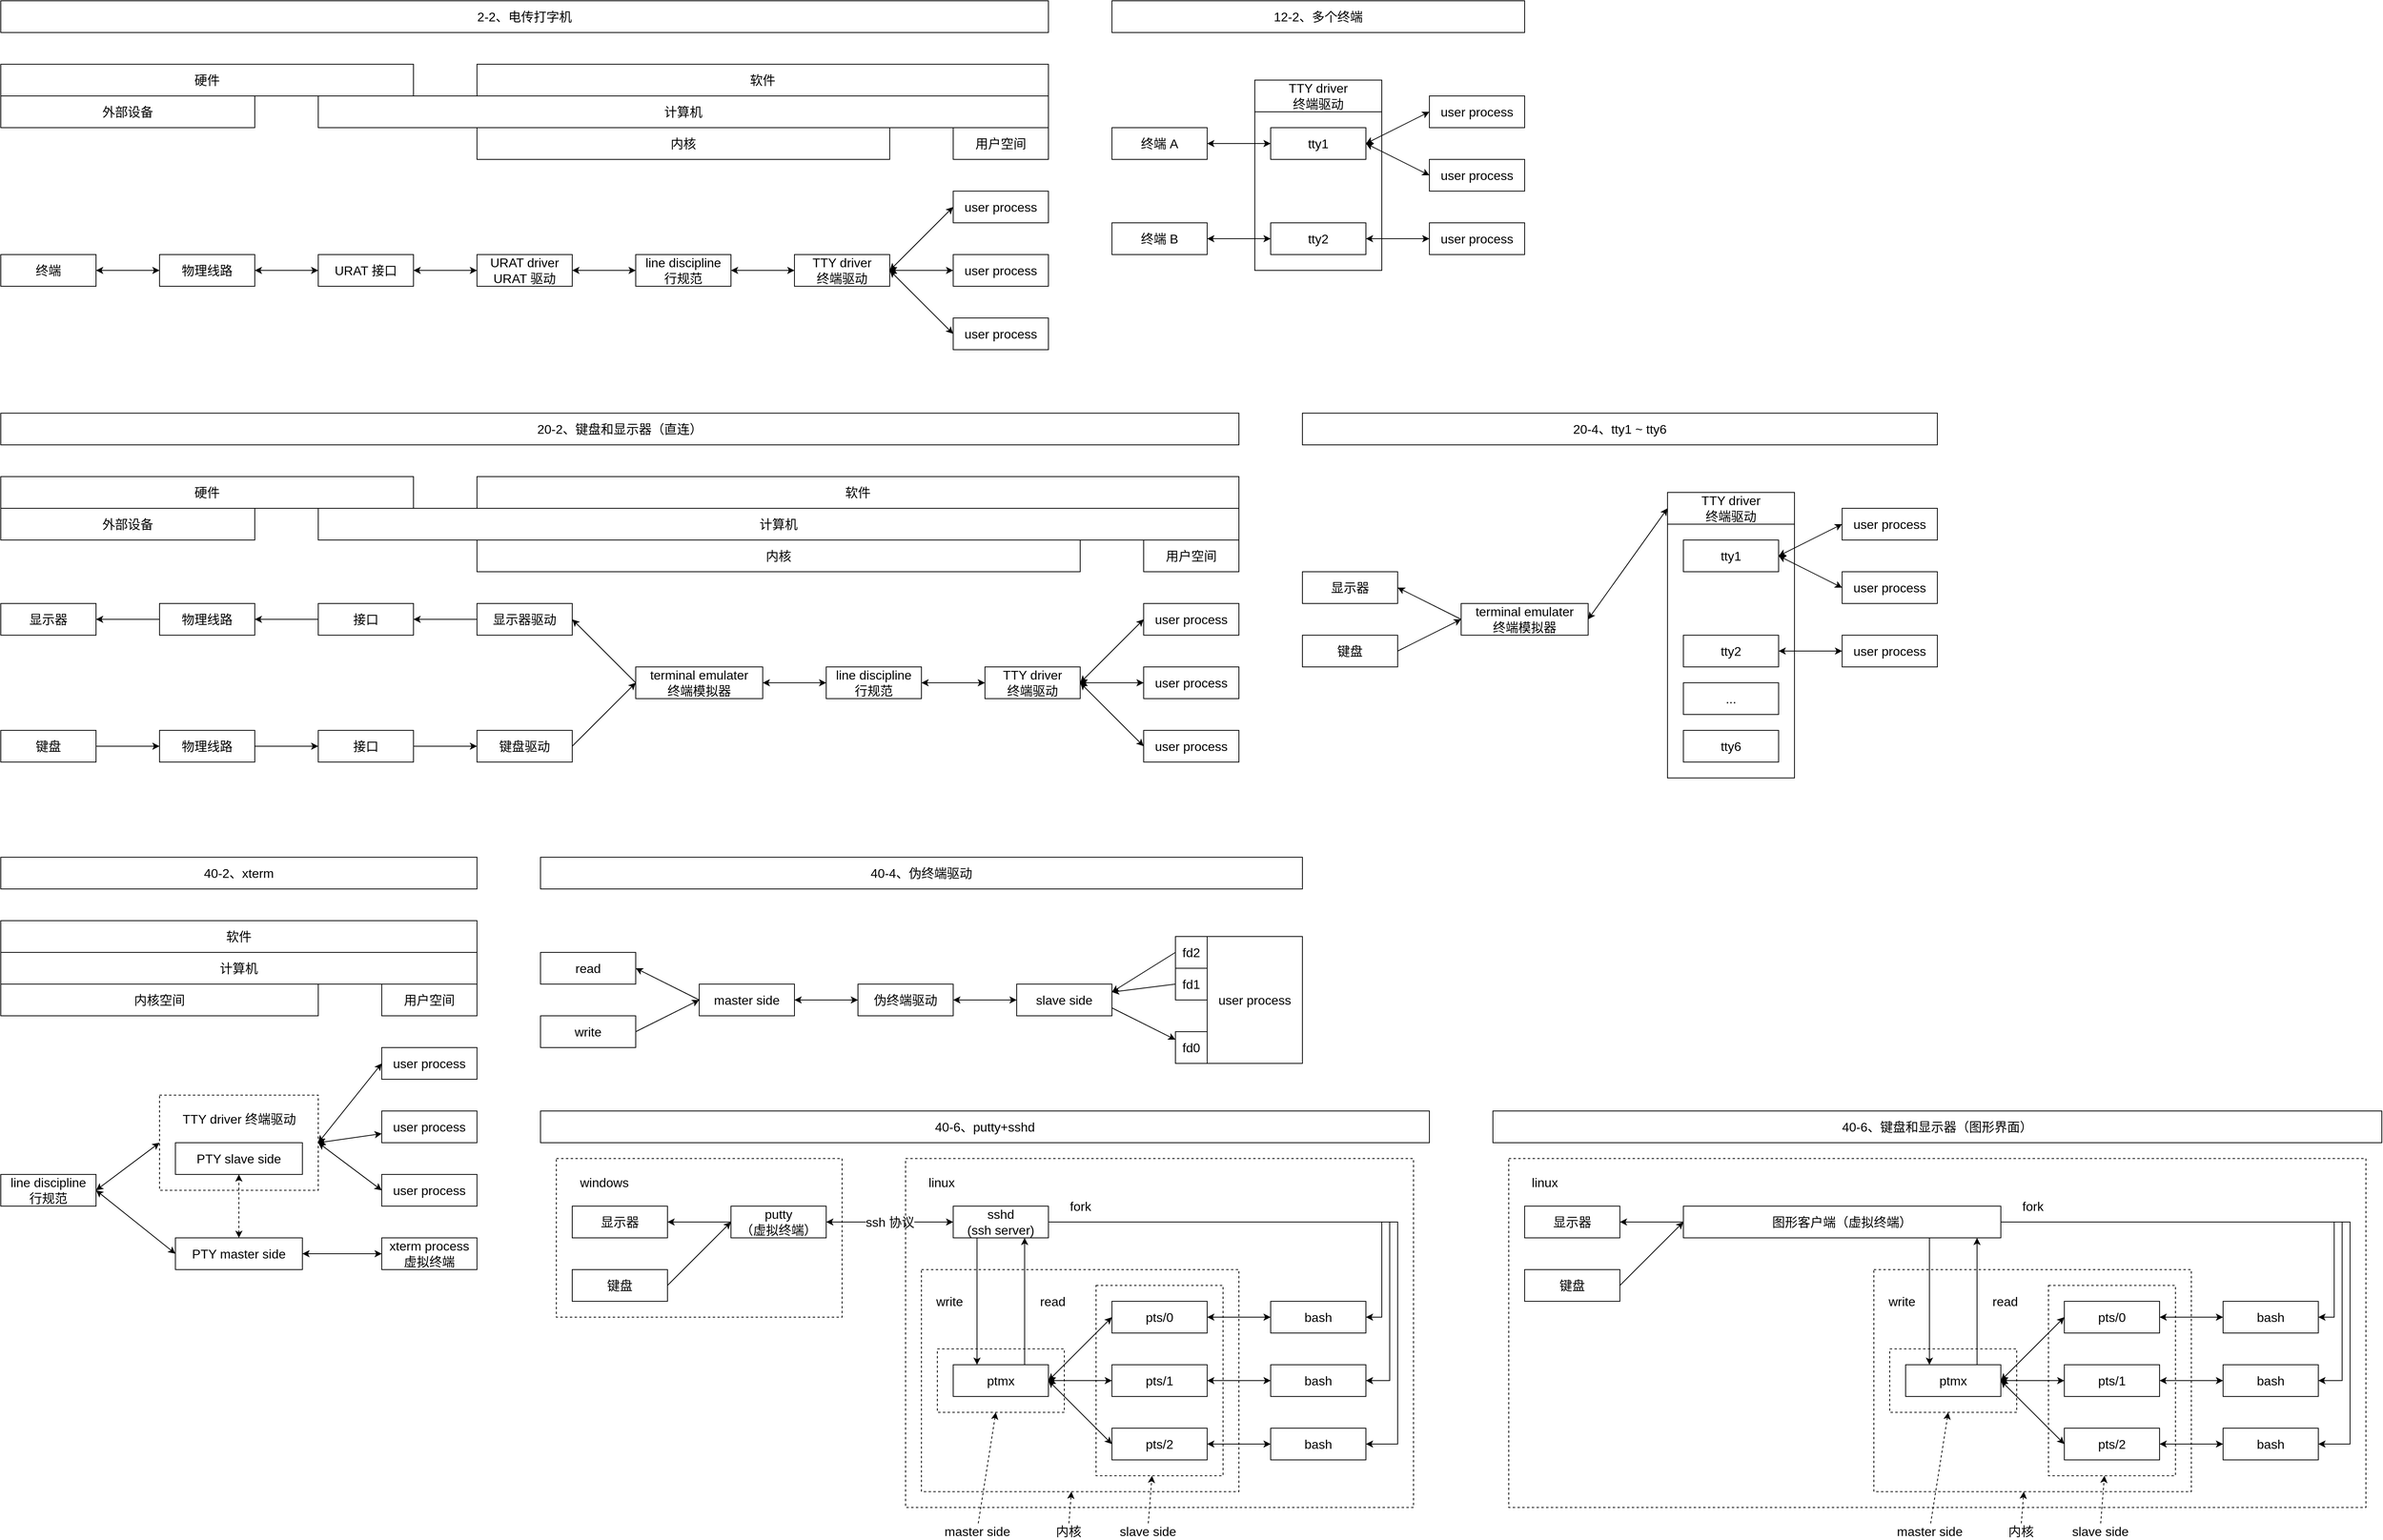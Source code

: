 <mxfile version="17.4.2" type="device"><diagram id="-f7uJj_Gc_rz7DDL_IMw" name="第 1 页"><mxGraphModel dx="1554" dy="1204" grid="1" gridSize="10" guides="0" tooltips="1" connect="1" arrows="0" fold="1" page="1" pageScale="1" pageWidth="827" pageHeight="1169" math="0" shadow="0"><root><mxCell id="0"/><mxCell id="1" parent="0"/><mxCell id="F6P1f_SXIutEqsyY3EEc-35" value="" style="rounded=0;whiteSpace=wrap;html=1;fillColor=none;fontSize=16;dashed=1;" vertex="1" parent="1"><mxGeometry x="1980" y="1540" width="1080" height="440" as="geometry"/></mxCell><mxCell id="TJZXM9i8M5Iy6v_wXpPy-196" value="" style="rounded=0;whiteSpace=wrap;html=1;fontSize=16;fillColor=none;dashed=1;" parent="1" vertex="1"><mxGeometry x="1240" y="1680" width="400" height="280" as="geometry"/></mxCell><mxCell id="TJZXM9i8M5Iy6v_wXpPy-88" value="" style="rounded=0;whiteSpace=wrap;html=1;fontSize=16;fillColor=none;" parent="1" vertex="1"><mxGeometry x="1660" y="220" width="160" height="200" as="geometry"/></mxCell><mxCell id="3NdVEqEZYAmZurSsbA2u-4" value="物理线路" style="rounded=0;whiteSpace=wrap;html=1;fillColor=none;fontSize=16;" parent="1" vertex="1"><mxGeometry x="280" y="400" width="120" height="40" as="geometry"/></mxCell><mxCell id="3NdVEqEZYAmZurSsbA2u-5" value="内核" style="rounded=0;whiteSpace=wrap;html=1;fillColor=none;fontSize=16;" parent="1" vertex="1"><mxGeometry x="680" y="240" width="520" height="40" as="geometry"/></mxCell><mxCell id="3NdVEqEZYAmZurSsbA2u-6" value="URAT driver&lt;br style=&quot;font-size: 16px&quot;&gt;URAT 驱动" style="rounded=0;whiteSpace=wrap;html=1;fillColor=none;fontSize=16;" parent="1" vertex="1"><mxGeometry x="680" y="400" width="120" height="40" as="geometry"/></mxCell><mxCell id="3NdVEqEZYAmZurSsbA2u-7" value="line discipline&lt;br style=&quot;font-size: 16px;&quot;&gt;行规范" style="rounded=0;whiteSpace=wrap;html=1;fillColor=none;fontSize=16;" parent="1" vertex="1"><mxGeometry x="880" y="400" width="120" height="40" as="geometry"/></mxCell><mxCell id="3NdVEqEZYAmZurSsbA2u-8" value="TTY driver&lt;br style=&quot;font-size: 16px;&quot;&gt;终端驱动" style="rounded=0;whiteSpace=wrap;html=1;fillColor=none;fontSize=16;" parent="1" vertex="1"><mxGeometry x="1080" y="400" width="120" height="40" as="geometry"/></mxCell><mxCell id="3NdVEqEZYAmZurSsbA2u-9" value="user process" style="rounded=0;whiteSpace=wrap;html=1;fillColor=none;fontSize=16;" parent="1" vertex="1"><mxGeometry x="1280" y="320" width="120" height="40" as="geometry"/></mxCell><mxCell id="3NdVEqEZYAmZurSsbA2u-10" value="user process" style="rounded=0;whiteSpace=wrap;html=1;fillColor=none;fontSize=16;" parent="1" vertex="1"><mxGeometry x="1280" y="400" width="120" height="40" as="geometry"/></mxCell><mxCell id="3NdVEqEZYAmZurSsbA2u-11" value="user process" style="rounded=0;whiteSpace=wrap;html=1;fillColor=none;fontSize=16;" parent="1" vertex="1"><mxGeometry x="1280" y="480" width="120" height="40" as="geometry"/></mxCell><mxCell id="3NdVEqEZYAmZurSsbA2u-12" value="URAT 接口" style="rounded=0;whiteSpace=wrap;html=1;fillColor=none;fontSize=16;" parent="1" vertex="1"><mxGeometry x="480" y="400" width="120" height="40" as="geometry"/></mxCell><mxCell id="3NdVEqEZYAmZurSsbA2u-14" value="硬件" style="rounded=0;whiteSpace=wrap;html=1;fillColor=none;fontSize=16;" parent="1" vertex="1"><mxGeometry x="80" y="160" width="520" height="40" as="geometry"/></mxCell><mxCell id="3NdVEqEZYAmZurSsbA2u-15" value="软件" style="rounded=0;whiteSpace=wrap;html=1;fillColor=none;fontSize=16;" parent="1" vertex="1"><mxGeometry x="680" y="160" width="720" height="40" as="geometry"/></mxCell><mxCell id="3NdVEqEZYAmZurSsbA2u-17" value="终端" style="rounded=0;whiteSpace=wrap;html=1;fillColor=none;fontSize=16;" parent="1" vertex="1"><mxGeometry x="80" y="400" width="120" height="40" as="geometry"/></mxCell><mxCell id="3NdVEqEZYAmZurSsbA2u-19" value="" style="endArrow=classic;startArrow=classic;html=1;rounded=0;fontSize=16;" parent="1" source="3NdVEqEZYAmZurSsbA2u-17" target="3NdVEqEZYAmZurSsbA2u-4" edge="1"><mxGeometry width="50" height="50" relative="1" as="geometry"><mxPoint x="520" y="440" as="sourcePoint"/><mxPoint x="570" y="390" as="targetPoint"/></mxGeometry></mxCell><mxCell id="3NdVEqEZYAmZurSsbA2u-20" value="" style="endArrow=classic;startArrow=classic;html=1;rounded=0;fontSize=16;" parent="1" source="3NdVEqEZYAmZurSsbA2u-4" target="3NdVEqEZYAmZurSsbA2u-12" edge="1"><mxGeometry width="50" height="50" relative="1" as="geometry"><mxPoint x="210" y="430" as="sourcePoint"/><mxPoint x="290" y="430" as="targetPoint"/></mxGeometry></mxCell><mxCell id="3NdVEqEZYAmZurSsbA2u-21" value="" style="endArrow=classic;startArrow=classic;html=1;rounded=0;fontSize=16;" parent="1" source="3NdVEqEZYAmZurSsbA2u-12" target="3NdVEqEZYAmZurSsbA2u-6" edge="1"><mxGeometry width="50" height="50" relative="1" as="geometry"><mxPoint x="410" y="430" as="sourcePoint"/><mxPoint x="490" y="430" as="targetPoint"/></mxGeometry></mxCell><mxCell id="3NdVEqEZYAmZurSsbA2u-22" value="" style="endArrow=classic;startArrow=classic;html=1;rounded=0;fontSize=16;" parent="1" source="3NdVEqEZYAmZurSsbA2u-6" target="3NdVEqEZYAmZurSsbA2u-7" edge="1"><mxGeometry width="50" height="50" relative="1" as="geometry"><mxPoint x="610" y="430" as="sourcePoint"/><mxPoint x="690" y="430" as="targetPoint"/></mxGeometry></mxCell><mxCell id="3NdVEqEZYAmZurSsbA2u-24" value="" style="endArrow=classic;startArrow=classic;html=1;rounded=0;fontSize=16;" parent="1" source="3NdVEqEZYAmZurSsbA2u-7" target="3NdVEqEZYAmZurSsbA2u-8" edge="1"><mxGeometry width="50" height="50" relative="1" as="geometry"><mxPoint x="850" y="430" as="sourcePoint"/><mxPoint x="890" y="430" as="targetPoint"/></mxGeometry></mxCell><mxCell id="3NdVEqEZYAmZurSsbA2u-25" value="" style="endArrow=classic;startArrow=classic;html=1;rounded=0;fontSize=16;exitX=1;exitY=0.5;exitDx=0;exitDy=0;entryX=0;entryY=0.5;entryDx=0;entryDy=0;" parent="1" source="3NdVEqEZYAmZurSsbA2u-8" target="3NdVEqEZYAmZurSsbA2u-9" edge="1"><mxGeometry width="50" height="50" relative="1" as="geometry"><mxPoint x="1010" y="350" as="sourcePoint"/><mxPoint x="1090" y="350" as="targetPoint"/></mxGeometry></mxCell><mxCell id="3NdVEqEZYAmZurSsbA2u-26" value="" style="endArrow=classic;startArrow=classic;html=1;rounded=0;fontSize=16;" parent="1" source="3NdVEqEZYAmZurSsbA2u-8" target="3NdVEqEZYAmZurSsbA2u-10" edge="1"><mxGeometry width="50" height="50" relative="1" as="geometry"><mxPoint x="1200" y="330" as="sourcePoint"/><mxPoint x="1300" y="290" as="targetPoint"/></mxGeometry></mxCell><mxCell id="3NdVEqEZYAmZurSsbA2u-27" value="" style="endArrow=classic;startArrow=classic;html=1;rounded=0;fontSize=16;exitX=1;exitY=0.5;exitDx=0;exitDy=0;entryX=0;entryY=0.5;entryDx=0;entryDy=0;" parent="1" source="3NdVEqEZYAmZurSsbA2u-8" target="3NdVEqEZYAmZurSsbA2u-11" edge="1"><mxGeometry width="50" height="50" relative="1" as="geometry"><mxPoint x="1210" y="350" as="sourcePoint"/><mxPoint x="1290" y="350" as="targetPoint"/></mxGeometry></mxCell><mxCell id="3NdVEqEZYAmZurSsbA2u-30" value="用户空间" style="rounded=0;whiteSpace=wrap;html=1;fillColor=none;fontSize=16;" parent="1" vertex="1"><mxGeometry x="1280" y="240" width="120" height="40" as="geometry"/></mxCell><mxCell id="3NdVEqEZYAmZurSsbA2u-31" value="2-2、电传打字机" style="rounded=0;whiteSpace=wrap;html=1;fillColor=none;fontSize=16;" parent="1" vertex="1"><mxGeometry x="80" y="80" width="1320" height="40" as="geometry"/></mxCell><mxCell id="TJZXM9i8M5Iy6v_wXpPy-1" value="计算机" style="rounded=0;whiteSpace=wrap;html=1;fillColor=none;fontSize=16;" parent="1" vertex="1"><mxGeometry x="480" y="200" width="920" height="40" as="geometry"/></mxCell><mxCell id="TJZXM9i8M5Iy6v_wXpPy-2" value="外部设备" style="rounded=0;whiteSpace=wrap;html=1;fillColor=none;fontSize=16;" parent="1" vertex="1"><mxGeometry x="80" y="200" width="320" height="40" as="geometry"/></mxCell><mxCell id="TJZXM9i8M5Iy6v_wXpPy-3" value="20-2、键盘和显示器（直连）" style="rounded=0;whiteSpace=wrap;html=1;fillColor=none;fontSize=16;" parent="1" vertex="1"><mxGeometry x="80" y="600" width="1560" height="40" as="geometry"/></mxCell><mxCell id="TJZXM9i8M5Iy6v_wXpPy-5" value="内核" style="rounded=0;whiteSpace=wrap;html=1;fillColor=none;fontSize=16;" parent="1" vertex="1"><mxGeometry x="680" y="760" width="760" height="40" as="geometry"/></mxCell><mxCell id="TJZXM9i8M5Iy6v_wXpPy-6" value="键盘驱动" style="rounded=0;whiteSpace=wrap;html=1;fillColor=none;fontSize=16;" parent="1" vertex="1"><mxGeometry x="680" y="1000" width="120" height="40" as="geometry"/></mxCell><mxCell id="TJZXM9i8M5Iy6v_wXpPy-7" value="line discipline&lt;br style=&quot;font-size: 16px;&quot;&gt;行规范" style="rounded=0;whiteSpace=wrap;html=1;fillColor=none;fontSize=16;" parent="1" vertex="1"><mxGeometry x="1120" y="920" width="120" height="40" as="geometry"/></mxCell><mxCell id="TJZXM9i8M5Iy6v_wXpPy-8" value="TTY driver&lt;br style=&quot;font-size: 16px;&quot;&gt;终端驱动" style="rounded=0;whiteSpace=wrap;html=1;fillColor=none;fontSize=16;" parent="1" vertex="1"><mxGeometry x="1320" y="920" width="120" height="40" as="geometry"/></mxCell><mxCell id="TJZXM9i8M5Iy6v_wXpPy-9" value="user process" style="rounded=0;whiteSpace=wrap;html=1;fillColor=none;fontSize=16;" parent="1" vertex="1"><mxGeometry x="1520" y="840" width="120" height="40" as="geometry"/></mxCell><mxCell id="TJZXM9i8M5Iy6v_wXpPy-10" value="user process" style="rounded=0;whiteSpace=wrap;html=1;fillColor=none;fontSize=16;" parent="1" vertex="1"><mxGeometry x="1520" y="920" width="120" height="40" as="geometry"/></mxCell><mxCell id="TJZXM9i8M5Iy6v_wXpPy-11" value="user process" style="rounded=0;whiteSpace=wrap;html=1;fillColor=none;fontSize=16;" parent="1" vertex="1"><mxGeometry x="1520" y="1000" width="120" height="40" as="geometry"/></mxCell><mxCell id="TJZXM9i8M5Iy6v_wXpPy-13" value="硬件" style="rounded=0;whiteSpace=wrap;html=1;fillColor=none;fontSize=16;" parent="1" vertex="1"><mxGeometry x="80" y="680" width="520" height="40" as="geometry"/></mxCell><mxCell id="TJZXM9i8M5Iy6v_wXpPy-14" value="软件" style="rounded=0;whiteSpace=wrap;html=1;fillColor=none;fontSize=16;" parent="1" vertex="1"><mxGeometry x="680" y="680" width="960" height="40" as="geometry"/></mxCell><mxCell id="TJZXM9i8M5Iy6v_wXpPy-15" value="键盘" style="rounded=0;whiteSpace=wrap;html=1;fillColor=none;fontSize=16;" parent="1" vertex="1"><mxGeometry x="80" y="1000" width="120" height="40" as="geometry"/></mxCell><mxCell id="TJZXM9i8M5Iy6v_wXpPy-19" value="" style="endArrow=classic;startArrow=classic;html=1;rounded=0;fontSize=16;" parent="1" source="TJZXM9i8M5Iy6v_wXpPy-31" target="TJZXM9i8M5Iy6v_wXpPy-7" edge="1"><mxGeometry width="50" height="50" relative="1" as="geometry"><mxPoint x="810" y="950" as="sourcePoint"/><mxPoint x="890" y="950" as="targetPoint"/></mxGeometry></mxCell><mxCell id="TJZXM9i8M5Iy6v_wXpPy-20" value="" style="endArrow=classic;startArrow=classic;html=1;rounded=0;fontSize=16;" parent="1" source="TJZXM9i8M5Iy6v_wXpPy-7" target="TJZXM9i8M5Iy6v_wXpPy-8" edge="1"><mxGeometry width="50" height="50" relative="1" as="geometry"><mxPoint x="1090" y="950" as="sourcePoint"/><mxPoint x="1130" y="950" as="targetPoint"/></mxGeometry></mxCell><mxCell id="TJZXM9i8M5Iy6v_wXpPy-21" value="" style="endArrow=classic;startArrow=classic;html=1;rounded=0;fontSize=16;entryX=0;entryY=0.5;entryDx=0;entryDy=0;exitX=1;exitY=0.5;exitDx=0;exitDy=0;" parent="1" source="TJZXM9i8M5Iy6v_wXpPy-8" target="TJZXM9i8M5Iy6v_wXpPy-9" edge="1"><mxGeometry width="50" height="50" relative="1" as="geometry"><mxPoint x="1250" y="870" as="sourcePoint"/><mxPoint x="1330" y="870" as="targetPoint"/></mxGeometry></mxCell><mxCell id="TJZXM9i8M5Iy6v_wXpPy-22" value="" style="endArrow=classic;startArrow=classic;html=1;rounded=0;fontSize=16;" parent="1" source="TJZXM9i8M5Iy6v_wXpPy-8" target="TJZXM9i8M5Iy6v_wXpPy-10" edge="1"><mxGeometry width="50" height="50" relative="1" as="geometry"><mxPoint x="1440" y="850" as="sourcePoint"/><mxPoint x="1540" y="810" as="targetPoint"/></mxGeometry></mxCell><mxCell id="TJZXM9i8M5Iy6v_wXpPy-23" value="" style="endArrow=classic;startArrow=classic;html=1;rounded=0;fontSize=16;exitX=1;exitY=0.5;exitDx=0;exitDy=0;entryX=0;entryY=0.5;entryDx=0;entryDy=0;" parent="1" source="TJZXM9i8M5Iy6v_wXpPy-8" target="TJZXM9i8M5Iy6v_wXpPy-11" edge="1"><mxGeometry width="50" height="50" relative="1" as="geometry"><mxPoint x="1450" y="870" as="sourcePoint"/><mxPoint x="1530" y="870" as="targetPoint"/></mxGeometry></mxCell><mxCell id="TJZXM9i8M5Iy6v_wXpPy-26" value="用户空间" style="rounded=0;whiteSpace=wrap;html=1;fillColor=none;fontSize=16;" parent="1" vertex="1"><mxGeometry x="1520" y="760" width="120" height="40" as="geometry"/></mxCell><mxCell id="TJZXM9i8M5Iy6v_wXpPy-27" value="计算机" style="rounded=0;whiteSpace=wrap;html=1;fillColor=none;fontSize=16;" parent="1" vertex="1"><mxGeometry x="480" y="720" width="1160" height="40" as="geometry"/></mxCell><mxCell id="TJZXM9i8M5Iy6v_wXpPy-28" value="外部设备" style="rounded=0;whiteSpace=wrap;html=1;fillColor=none;fontSize=16;" parent="1" vertex="1"><mxGeometry x="80" y="720" width="320" height="40" as="geometry"/></mxCell><mxCell id="TJZXM9i8M5Iy6v_wXpPy-29" value="显示器" style="rounded=0;whiteSpace=wrap;html=1;fillColor=none;fontSize=16;" parent="1" vertex="1"><mxGeometry x="80" y="840" width="120" height="40" as="geometry"/></mxCell><mxCell id="TJZXM9i8M5Iy6v_wXpPy-30" value="显示器驱动" style="rounded=0;whiteSpace=wrap;html=1;fillColor=none;fontSize=16;" parent="1" vertex="1"><mxGeometry x="680" y="840" width="120" height="40" as="geometry"/></mxCell><mxCell id="TJZXM9i8M5Iy6v_wXpPy-31" value="terminal emulater&lt;br style=&quot;font-size: 16px;&quot;&gt;终端模拟器" style="rounded=0;whiteSpace=wrap;html=1;fillColor=none;fontSize=16;" parent="1" vertex="1"><mxGeometry x="880" y="920" width="160" height="40" as="geometry"/></mxCell><mxCell id="TJZXM9i8M5Iy6v_wXpPy-32" value="" style="endArrow=classic;html=1;rounded=0;fontSize=16;" parent="1" source="TJZXM9i8M5Iy6v_wXpPy-38" target="TJZXM9i8M5Iy6v_wXpPy-6" edge="1"><mxGeometry width="50" height="50" relative="1" as="geometry"><mxPoint x="580" y="980" as="sourcePoint"/><mxPoint x="870" y="900" as="targetPoint"/></mxGeometry></mxCell><mxCell id="TJZXM9i8M5Iy6v_wXpPy-33" value="" style="endArrow=classic;html=1;rounded=0;fontSize=16;entryX=0;entryY=0.5;entryDx=0;entryDy=0;exitX=1;exitY=0.5;exitDx=0;exitDy=0;" parent="1" source="TJZXM9i8M5Iy6v_wXpPy-6" target="TJZXM9i8M5Iy6v_wXpPy-31" edge="1"><mxGeometry width="50" height="50" relative="1" as="geometry"><mxPoint x="410" y="950" as="sourcePoint"/><mxPoint x="890" y="950" as="targetPoint"/></mxGeometry></mxCell><mxCell id="TJZXM9i8M5Iy6v_wXpPy-34" value="" style="endArrow=classic;html=1;rounded=0;fontSize=16;entryX=1;entryY=0.5;entryDx=0;entryDy=0;exitX=0;exitY=0.5;exitDx=0;exitDy=0;" parent="1" source="TJZXM9i8M5Iy6v_wXpPy-31" target="TJZXM9i8M5Iy6v_wXpPy-30" edge="1"><mxGeometry width="50" height="50" relative="1" as="geometry"><mxPoint x="990" y="930" as="sourcePoint"/><mxPoint x="1070" y="890" as="targetPoint"/></mxGeometry></mxCell><mxCell id="TJZXM9i8M5Iy6v_wXpPy-35" value="" style="endArrow=classic;html=1;rounded=0;fontSize=16;" parent="1" source="TJZXM9i8M5Iy6v_wXpPy-30" target="TJZXM9i8M5Iy6v_wXpPy-36" edge="1"><mxGeometry width="50" height="50" relative="1" as="geometry"><mxPoint x="1050" y="870" as="sourcePoint"/><mxPoint x="600" y="840" as="targetPoint"/></mxGeometry></mxCell><mxCell id="TJZXM9i8M5Iy6v_wXpPy-36" value="接口" style="rounded=0;whiteSpace=wrap;html=1;fillColor=none;fontSize=16;" parent="1" vertex="1"><mxGeometry x="480" y="840" width="120" height="40" as="geometry"/></mxCell><mxCell id="TJZXM9i8M5Iy6v_wXpPy-37" value="" style="endArrow=classic;html=1;rounded=0;fontSize=16;" parent="1" source="TJZXM9i8M5Iy6v_wXpPy-36" target="TJZXM9i8M5Iy6v_wXpPy-42" edge="1"><mxGeometry width="50" height="50" relative="1" as="geometry"><mxPoint x="690" y="870" as="sourcePoint"/><mxPoint x="610" y="870" as="targetPoint"/></mxGeometry></mxCell><mxCell id="TJZXM9i8M5Iy6v_wXpPy-38" value="接口" style="rounded=0;whiteSpace=wrap;html=1;fillColor=none;fontSize=16;" parent="1" vertex="1"><mxGeometry x="480" y="1000" width="120" height="40" as="geometry"/></mxCell><mxCell id="TJZXM9i8M5Iy6v_wXpPy-39" value="" style="endArrow=classic;html=1;rounded=0;fontSize=16;" parent="1" source="TJZXM9i8M5Iy6v_wXpPy-15" target="TJZXM9i8M5Iy6v_wXpPy-44" edge="1"><mxGeometry width="50" height="50" relative="1" as="geometry"><mxPoint x="570" y="1030" as="sourcePoint"/><mxPoint x="690" y="1030" as="targetPoint"/></mxGeometry></mxCell><mxCell id="TJZXM9i8M5Iy6v_wXpPy-42" value="物理线路" style="rounded=0;whiteSpace=wrap;html=1;fillColor=none;fontSize=16;" parent="1" vertex="1"><mxGeometry x="280" y="840" width="120" height="40" as="geometry"/></mxCell><mxCell id="TJZXM9i8M5Iy6v_wXpPy-43" value="" style="endArrow=classic;html=1;rounded=0;fontSize=16;" parent="1" source="TJZXM9i8M5Iy6v_wXpPy-42" target="TJZXM9i8M5Iy6v_wXpPy-29" edge="1"><mxGeometry width="50" height="50" relative="1" as="geometry"><mxPoint x="514" y="890" as="sourcePoint"/><mxPoint x="496" y="900" as="targetPoint"/></mxGeometry></mxCell><mxCell id="TJZXM9i8M5Iy6v_wXpPy-44" value="物理线路" style="rounded=0;whiteSpace=wrap;html=1;fillColor=none;fontSize=16;" parent="1" vertex="1"><mxGeometry x="280" y="1000" width="120" height="40" as="geometry"/></mxCell><mxCell id="TJZXM9i8M5Iy6v_wXpPy-45" value="" style="endArrow=classic;html=1;rounded=0;fontSize=16;" parent="1" source="TJZXM9i8M5Iy6v_wXpPy-44" target="TJZXM9i8M5Iy6v_wXpPy-38" edge="1"><mxGeometry width="50" height="50" relative="1" as="geometry"><mxPoint x="398" y="1010" as="sourcePoint"/><mxPoint x="422" y="1000" as="targetPoint"/></mxGeometry></mxCell><mxCell id="TJZXM9i8M5Iy6v_wXpPy-46" value="line discipline&lt;br style=&quot;font-size: 16px;&quot;&gt;行规范" style="rounded=0;whiteSpace=wrap;html=1;fillColor=none;fontSize=16;" parent="1" vertex="1"><mxGeometry x="80" y="1560" width="120" height="40" as="geometry"/></mxCell><mxCell id="TJZXM9i8M5Iy6v_wXpPy-47" value="" style="rounded=0;whiteSpace=wrap;html=1;fillColor=none;fontSize=16;dashed=1;" parent="1" vertex="1"><mxGeometry x="280" y="1460" width="200" height="120" as="geometry"/></mxCell><mxCell id="TJZXM9i8M5Iy6v_wXpPy-48" value="user process" style="rounded=0;whiteSpace=wrap;html=1;fillColor=none;fontSize=16;" parent="1" vertex="1"><mxGeometry x="560" y="1400" width="120" height="40" as="geometry"/></mxCell><mxCell id="TJZXM9i8M5Iy6v_wXpPy-49" value="user process" style="rounded=0;whiteSpace=wrap;html=1;fillColor=none;fontSize=16;" parent="1" vertex="1"><mxGeometry x="560" y="1480" width="120" height="40" as="geometry"/></mxCell><mxCell id="TJZXM9i8M5Iy6v_wXpPy-50" value="user process" style="rounded=0;whiteSpace=wrap;html=1;fillColor=none;fontSize=16;" parent="1" vertex="1"><mxGeometry x="560" y="1560" width="120" height="40" as="geometry"/></mxCell><mxCell id="TJZXM9i8M5Iy6v_wXpPy-51" value="" style="endArrow=classic;startArrow=classic;html=1;rounded=0;fontSize=16;entryX=0;entryY=0.5;entryDx=0;entryDy=0;exitX=1;exitY=0.5;exitDx=0;exitDy=0;" parent="1" source="TJZXM9i8M5Iy6v_wXpPy-46" target="TJZXM9i8M5Iy6v_wXpPy-47" edge="1"><mxGeometry width="50" height="50" relative="1" as="geometry"><mxPoint x="70" y="1520" as="sourcePoint"/><mxPoint x="110" y="1520" as="targetPoint"/></mxGeometry></mxCell><mxCell id="TJZXM9i8M5Iy6v_wXpPy-52" value="" style="endArrow=classic;startArrow=classic;html=1;rounded=0;fontSize=16;entryX=0;entryY=0.5;entryDx=0;entryDy=0;exitX=1;exitY=0.5;exitDx=0;exitDy=0;" parent="1" source="TJZXM9i8M5Iy6v_wXpPy-47" target="TJZXM9i8M5Iy6v_wXpPy-48" edge="1"><mxGeometry width="50" height="50" relative="1" as="geometry"><mxPoint x="250" y="1440" as="sourcePoint"/><mxPoint x="330" y="1440" as="targetPoint"/></mxGeometry></mxCell><mxCell id="TJZXM9i8M5Iy6v_wXpPy-53" value="" style="endArrow=classic;startArrow=classic;html=1;rounded=0;fontSize=16;exitX=1;exitY=0.5;exitDx=0;exitDy=0;" parent="1" source="TJZXM9i8M5Iy6v_wXpPy-47" target="TJZXM9i8M5Iy6v_wXpPy-49" edge="1"><mxGeometry width="50" height="50" relative="1" as="geometry"><mxPoint x="440" y="1420" as="sourcePoint"/><mxPoint x="540" y="1380" as="targetPoint"/></mxGeometry></mxCell><mxCell id="TJZXM9i8M5Iy6v_wXpPy-54" value="" style="endArrow=classic;startArrow=classic;html=1;rounded=0;fontSize=16;entryX=0;entryY=0.5;entryDx=0;entryDy=0;exitX=1;exitY=0.5;exitDx=0;exitDy=0;" parent="1" source="TJZXM9i8M5Iy6v_wXpPy-47" target="TJZXM9i8M5Iy6v_wXpPy-50" edge="1"><mxGeometry width="50" height="50" relative="1" as="geometry"><mxPoint x="450" y="1440" as="sourcePoint"/><mxPoint x="530" y="1440" as="targetPoint"/></mxGeometry></mxCell><mxCell id="TJZXM9i8M5Iy6v_wXpPy-56" value="PTY slave side" style="rounded=0;whiteSpace=wrap;html=1;fillColor=none;fontSize=16;" parent="1" vertex="1"><mxGeometry x="300" y="1520" width="160" height="40" as="geometry"/></mxCell><mxCell id="TJZXM9i8M5Iy6v_wXpPy-57" value="PTY master side" style="rounded=0;whiteSpace=wrap;html=1;fillColor=none;fontSize=16;" parent="1" vertex="1"><mxGeometry x="300" y="1640" width="160" height="40" as="geometry"/></mxCell><mxCell id="TJZXM9i8M5Iy6v_wXpPy-58" value="xterm process&lt;br&gt;虚拟终端" style="rounded=0;whiteSpace=wrap;html=1;fillColor=none;fontSize=16;" parent="1" vertex="1"><mxGeometry x="560" y="1640" width="120" height="40" as="geometry"/></mxCell><mxCell id="TJZXM9i8M5Iy6v_wXpPy-59" value="" style="endArrow=classic;startArrow=classic;html=1;rounded=0;fontSize=16;exitX=1;exitY=0.5;exitDx=0;exitDy=0;entryX=0;entryY=0.5;entryDx=0;entryDy=0;" parent="1" source="TJZXM9i8M5Iy6v_wXpPy-46" target="TJZXM9i8M5Iy6v_wXpPy-57" edge="1"><mxGeometry width="50" height="50" relative="1" as="geometry"><mxPoint x="230" y="1520" as="sourcePoint"/><mxPoint x="310" y="1520" as="targetPoint"/></mxGeometry></mxCell><mxCell id="TJZXM9i8M5Iy6v_wXpPy-60" value="" style="endArrow=classic;startArrow=classic;html=1;rounded=0;fontSize=16;" parent="1" source="TJZXM9i8M5Iy6v_wXpPy-57" target="TJZXM9i8M5Iy6v_wXpPy-58" edge="1"><mxGeometry width="50" height="50" relative="1" as="geometry"><mxPoint x="405" y="1540" as="sourcePoint"/><mxPoint x="515" y="1580" as="targetPoint"/></mxGeometry></mxCell><mxCell id="TJZXM9i8M5Iy6v_wXpPy-61" style="edgeStyle=orthogonalEdgeStyle;rounded=0;orthogonalLoop=1;jettySize=auto;html=1;exitX=0.5;exitY=1;exitDx=0;exitDy=0;fontSize=16;" parent="1" source="TJZXM9i8M5Iy6v_wXpPy-58" target="TJZXM9i8M5Iy6v_wXpPy-58" edge="1"><mxGeometry relative="1" as="geometry"/></mxCell><mxCell id="TJZXM9i8M5Iy6v_wXpPy-62" value="内核空间" style="rounded=0;whiteSpace=wrap;html=1;fillColor=none;fontSize=16;" parent="1" vertex="1"><mxGeometry x="80" y="1320" width="400" height="40" as="geometry"/></mxCell><mxCell id="TJZXM9i8M5Iy6v_wXpPy-63" value="软件" style="rounded=0;whiteSpace=wrap;html=1;fillColor=none;fontSize=16;" parent="1" vertex="1"><mxGeometry x="80" y="1240" width="600" height="40" as="geometry"/></mxCell><mxCell id="TJZXM9i8M5Iy6v_wXpPy-64" value="用户空间" style="rounded=0;whiteSpace=wrap;html=1;fillColor=none;fontSize=16;" parent="1" vertex="1"><mxGeometry x="560" y="1320" width="120" height="40" as="geometry"/></mxCell><mxCell id="TJZXM9i8M5Iy6v_wXpPy-65" value="计算机" style="rounded=0;whiteSpace=wrap;html=1;fillColor=none;fontSize=16;" parent="1" vertex="1"><mxGeometry x="80" y="1280" width="600" height="40" as="geometry"/></mxCell><mxCell id="TJZXM9i8M5Iy6v_wXpPy-66" value="40-2、xterm" style="rounded=0;whiteSpace=wrap;html=1;fillColor=none;fontSize=16;" parent="1" vertex="1"><mxGeometry x="80" y="1160" width="600" height="40" as="geometry"/></mxCell><mxCell id="TJZXM9i8M5Iy6v_wXpPy-75" value="终端 A" style="rounded=0;whiteSpace=wrap;html=1;fillColor=none;fontSize=16;" parent="1" vertex="1"><mxGeometry x="1480" y="240" width="120" height="40" as="geometry"/></mxCell><mxCell id="TJZXM9i8M5Iy6v_wXpPy-76" value="终端 B" style="rounded=0;whiteSpace=wrap;html=1;fillColor=none;fontSize=16;" parent="1" vertex="1"><mxGeometry x="1480" y="360" width="120" height="40" as="geometry"/></mxCell><mxCell id="TJZXM9i8M5Iy6v_wXpPy-77" value="TTY driver&lt;br style=&quot;font-size: 16px;&quot;&gt;终端驱动" style="rounded=0;whiteSpace=wrap;html=1;fillColor=none;fontSize=16;" parent="1" vertex="1"><mxGeometry x="1660" y="180" width="160" height="40" as="geometry"/></mxCell><mxCell id="TJZXM9i8M5Iy6v_wXpPy-78" value="tty1" style="rounded=0;whiteSpace=wrap;html=1;fillColor=none;fontSize=16;" parent="1" vertex="1"><mxGeometry x="1680" y="240" width="120" height="40" as="geometry"/></mxCell><mxCell id="TJZXM9i8M5Iy6v_wXpPy-79" value="tty2" style="rounded=0;whiteSpace=wrap;html=1;fillColor=none;fontSize=16;" parent="1" vertex="1"><mxGeometry x="1680" y="360" width="120" height="40" as="geometry"/></mxCell><mxCell id="TJZXM9i8M5Iy6v_wXpPy-80" value="user process" style="rounded=0;whiteSpace=wrap;html=1;fillColor=none;fontSize=16;" parent="1" vertex="1"><mxGeometry x="1880" y="200" width="120" height="40" as="geometry"/></mxCell><mxCell id="TJZXM9i8M5Iy6v_wXpPy-81" value="user process" style="rounded=0;whiteSpace=wrap;html=1;fillColor=none;fontSize=16;" parent="1" vertex="1"><mxGeometry x="1880" y="280" width="120" height="40" as="geometry"/></mxCell><mxCell id="TJZXM9i8M5Iy6v_wXpPy-82" value="user process" style="rounded=0;whiteSpace=wrap;html=1;fillColor=none;fontSize=16;" parent="1" vertex="1"><mxGeometry x="1880" y="360" width="120" height="40" as="geometry"/></mxCell><mxCell id="TJZXM9i8M5Iy6v_wXpPy-83" value="" style="endArrow=classic;startArrow=classic;html=1;rounded=0;fontSize=16;exitX=1;exitY=0.5;exitDx=0;exitDy=0;entryX=0;entryY=0.5;entryDx=0;entryDy=0;" parent="1" source="TJZXM9i8M5Iy6v_wXpPy-78" target="TJZXM9i8M5Iy6v_wXpPy-80" edge="1"><mxGeometry width="50" height="50" relative="1" as="geometry"><mxPoint x="990" y="350" as="sourcePoint"/><mxPoint x="1070" y="270" as="targetPoint"/></mxGeometry></mxCell><mxCell id="TJZXM9i8M5Iy6v_wXpPy-84" value="" style="endArrow=classic;startArrow=classic;html=1;rounded=0;fontSize=16;exitX=1;exitY=0.5;exitDx=0;exitDy=0;entryX=0;entryY=0.5;entryDx=0;entryDy=0;" parent="1" source="TJZXM9i8M5Iy6v_wXpPy-78" target="TJZXM9i8M5Iy6v_wXpPy-81" edge="1"><mxGeometry width="50" height="50" relative="1" as="geometry"><mxPoint x="1810" y="280" as="sourcePoint"/><mxPoint x="1920" y="260" as="targetPoint"/></mxGeometry></mxCell><mxCell id="TJZXM9i8M5Iy6v_wXpPy-85" value="" style="endArrow=classic;startArrow=classic;html=1;rounded=0;fontSize=16;exitX=1;exitY=0.5;exitDx=0;exitDy=0;entryX=0;entryY=0.5;entryDx=0;entryDy=0;" parent="1" source="TJZXM9i8M5Iy6v_wXpPy-79" target="TJZXM9i8M5Iy6v_wXpPy-82" edge="1"><mxGeometry width="50" height="50" relative="1" as="geometry"><mxPoint x="1810" y="280" as="sourcePoint"/><mxPoint x="1920" y="310" as="targetPoint"/></mxGeometry></mxCell><mxCell id="TJZXM9i8M5Iy6v_wXpPy-86" value="" style="endArrow=classic;startArrow=classic;html=1;rounded=0;fontSize=16;exitX=1;exitY=0.5;exitDx=0;exitDy=0;entryX=0;entryY=0.5;entryDx=0;entryDy=0;" parent="1" source="TJZXM9i8M5Iy6v_wXpPy-76" target="TJZXM9i8M5Iy6v_wXpPy-79" edge="1"><mxGeometry width="50" height="50" relative="1" as="geometry"><mxPoint x="1790" y="380" as="sourcePoint"/><mxPoint x="1900" y="390" as="targetPoint"/></mxGeometry></mxCell><mxCell id="TJZXM9i8M5Iy6v_wXpPy-87" value="" style="endArrow=classic;startArrow=classic;html=1;rounded=0;fontSize=16;exitX=1;exitY=0.5;exitDx=0;exitDy=0;entryX=0;entryY=0.5;entryDx=0;entryDy=0;" parent="1" source="TJZXM9i8M5Iy6v_wXpPy-75" target="TJZXM9i8M5Iy6v_wXpPy-78" edge="1"><mxGeometry width="50" height="50" relative="1" as="geometry"><mxPoint x="1510" y="380" as="sourcePoint"/><mxPoint x="1670" y="380" as="targetPoint"/></mxGeometry></mxCell><mxCell id="TJZXM9i8M5Iy6v_wXpPy-89" value="12-2、多个终端" style="rounded=0;whiteSpace=wrap;html=1;fillColor=none;fontSize=16;" parent="1" vertex="1"><mxGeometry x="1480" y="80" width="520" height="40" as="geometry"/></mxCell><mxCell id="TJZXM9i8M5Iy6v_wXpPy-90" value="" style="rounded=0;whiteSpace=wrap;html=1;fontSize=16;fillColor=none;" parent="1" vertex="1"><mxGeometry x="2180" y="740" width="160" height="320" as="geometry"/></mxCell><mxCell id="TJZXM9i8M5Iy6v_wXpPy-91" value="显示器" style="rounded=0;whiteSpace=wrap;html=1;fillColor=none;fontSize=16;" parent="1" vertex="1"><mxGeometry x="1720" y="800" width="120" height="40" as="geometry"/></mxCell><mxCell id="TJZXM9i8M5Iy6v_wXpPy-92" value="键盘" style="rounded=0;whiteSpace=wrap;html=1;fillColor=none;fontSize=16;" parent="1" vertex="1"><mxGeometry x="1720" y="880" width="120" height="40" as="geometry"/></mxCell><mxCell id="TJZXM9i8M5Iy6v_wXpPy-93" value="TTY driver&lt;br style=&quot;font-size: 16px;&quot;&gt;终端驱动" style="rounded=0;whiteSpace=wrap;html=1;fillColor=none;fontSize=16;" parent="1" vertex="1"><mxGeometry x="2180" y="700" width="160" height="40" as="geometry"/></mxCell><mxCell id="TJZXM9i8M5Iy6v_wXpPy-94" value="tty1" style="rounded=0;whiteSpace=wrap;html=1;fillColor=none;fontSize=16;" parent="1" vertex="1"><mxGeometry x="2200" y="760" width="120" height="40" as="geometry"/></mxCell><mxCell id="TJZXM9i8M5Iy6v_wXpPy-95" value="tty2" style="rounded=0;whiteSpace=wrap;html=1;fillColor=none;fontSize=16;" parent="1" vertex="1"><mxGeometry x="2200" y="880" width="120" height="40" as="geometry"/></mxCell><mxCell id="TJZXM9i8M5Iy6v_wXpPy-96" value="user process" style="rounded=0;whiteSpace=wrap;html=1;fillColor=none;fontSize=16;" parent="1" vertex="1"><mxGeometry x="2400" y="720" width="120" height="40" as="geometry"/></mxCell><mxCell id="TJZXM9i8M5Iy6v_wXpPy-97" value="user process" style="rounded=0;whiteSpace=wrap;html=1;fillColor=none;fontSize=16;" parent="1" vertex="1"><mxGeometry x="2400" y="800" width="120" height="40" as="geometry"/></mxCell><mxCell id="TJZXM9i8M5Iy6v_wXpPy-98" value="user process" style="rounded=0;whiteSpace=wrap;html=1;fillColor=none;fontSize=16;" parent="1" vertex="1"><mxGeometry x="2400" y="880" width="120" height="40" as="geometry"/></mxCell><mxCell id="TJZXM9i8M5Iy6v_wXpPy-99" value="" style="endArrow=classic;startArrow=classic;html=1;rounded=0;fontSize=16;exitX=1;exitY=0.5;exitDx=0;exitDy=0;entryX=0;entryY=0.5;entryDx=0;entryDy=0;" parent="1" source="TJZXM9i8M5Iy6v_wXpPy-94" target="TJZXM9i8M5Iy6v_wXpPy-96" edge="1"><mxGeometry width="50" height="50" relative="1" as="geometry"><mxPoint x="1510" y="870" as="sourcePoint"/><mxPoint x="1590" y="790" as="targetPoint"/></mxGeometry></mxCell><mxCell id="TJZXM9i8M5Iy6v_wXpPy-100" value="" style="endArrow=classic;startArrow=classic;html=1;rounded=0;fontSize=16;exitX=1;exitY=0.5;exitDx=0;exitDy=0;entryX=0;entryY=0.5;entryDx=0;entryDy=0;" parent="1" source="TJZXM9i8M5Iy6v_wXpPy-94" target="TJZXM9i8M5Iy6v_wXpPy-97" edge="1"><mxGeometry width="50" height="50" relative="1" as="geometry"><mxPoint x="2330" y="800" as="sourcePoint"/><mxPoint x="2440" y="780" as="targetPoint"/></mxGeometry></mxCell><mxCell id="TJZXM9i8M5Iy6v_wXpPy-101" value="" style="endArrow=classic;startArrow=classic;html=1;rounded=0;fontSize=16;exitX=1;exitY=0.5;exitDx=0;exitDy=0;entryX=0;entryY=0.5;entryDx=0;entryDy=0;" parent="1" source="TJZXM9i8M5Iy6v_wXpPy-95" target="TJZXM9i8M5Iy6v_wXpPy-98" edge="1"><mxGeometry width="50" height="50" relative="1" as="geometry"><mxPoint x="2330" y="800" as="sourcePoint"/><mxPoint x="2440" y="830" as="targetPoint"/></mxGeometry></mxCell><mxCell id="TJZXM9i8M5Iy6v_wXpPy-104" value="20-4、tty1 ~ tty6" style="rounded=0;whiteSpace=wrap;html=1;fillColor=none;fontSize=16;" parent="1" vertex="1"><mxGeometry x="1720" y="600" width="800" height="40" as="geometry"/></mxCell><mxCell id="TJZXM9i8M5Iy6v_wXpPy-105" value="..." style="rounded=0;whiteSpace=wrap;html=1;fillColor=none;fontSize=16;" parent="1" vertex="1"><mxGeometry x="2200" y="940" width="120" height="40" as="geometry"/></mxCell><mxCell id="TJZXM9i8M5Iy6v_wXpPy-106" value="terminal emulater&lt;br style=&quot;font-size: 16px;&quot;&gt;终端模拟器" style="rounded=0;whiteSpace=wrap;html=1;fillColor=none;fontSize=16;" parent="1" vertex="1"><mxGeometry x="1920" y="840" width="160" height="40" as="geometry"/></mxCell><mxCell id="TJZXM9i8M5Iy6v_wXpPy-107" value="tty6" style="rounded=0;whiteSpace=wrap;html=1;fillColor=none;fontSize=16;" parent="1" vertex="1"><mxGeometry x="2200" y="1000" width="120" height="40" as="geometry"/></mxCell><mxCell id="TJZXM9i8M5Iy6v_wXpPy-109" value="" style="endArrow=classic;html=1;rounded=0;fontSize=16;exitX=1;exitY=0.5;exitDx=0;exitDy=0;entryX=0;entryY=0.5;entryDx=0;entryDy=0;" parent="1" source="TJZXM9i8M5Iy6v_wXpPy-92" target="TJZXM9i8M5Iy6v_wXpPy-106" edge="1"><mxGeometry width="50" height="50" relative="1" as="geometry"><mxPoint x="1300" y="1100" as="sourcePoint"/><mxPoint x="1830" y="1060" as="targetPoint"/></mxGeometry></mxCell><mxCell id="TJZXM9i8M5Iy6v_wXpPy-110" value="" style="endArrow=classic;html=1;rounded=0;fontSize=16;exitX=0;exitY=0.5;exitDx=0;exitDy=0;entryX=1;entryY=0.5;entryDx=0;entryDy=0;" parent="1" source="TJZXM9i8M5Iy6v_wXpPy-106" target="TJZXM9i8M5Iy6v_wXpPy-91" edge="1"><mxGeometry width="50" height="50" relative="1" as="geometry"><mxPoint x="1870" y="920" as="sourcePoint"/><mxPoint x="1900" y="850" as="targetPoint"/></mxGeometry></mxCell><mxCell id="TJZXM9i8M5Iy6v_wXpPy-111" value="" style="endArrow=classic;startArrow=classic;html=1;rounded=0;fontSize=16;entryX=0;entryY=0.5;entryDx=0;entryDy=0;exitX=1;exitY=0.5;exitDx=0;exitDy=0;" parent="1" source="TJZXM9i8M5Iy6v_wXpPy-106" target="TJZXM9i8M5Iy6v_wXpPy-93" edge="1"><mxGeometry width="50" height="50" relative="1" as="geometry"><mxPoint x="2450" y="800" as="sourcePoint"/><mxPoint x="2530" y="760" as="targetPoint"/></mxGeometry></mxCell><mxCell id="TJZXM9i8M5Iy6v_wXpPy-114" value="" style="endArrow=classic;startArrow=classic;html=1;rounded=0;fontSize=16;dashed=1;" parent="1" source="TJZXM9i8M5Iy6v_wXpPy-57" target="TJZXM9i8M5Iy6v_wXpPy-56" edge="1"><mxGeometry width="50" height="50" relative="1" as="geometry"><mxPoint x="210" y="1670" as="sourcePoint"/><mxPoint x="290" y="1510" as="targetPoint"/></mxGeometry></mxCell><mxCell id="TJZXM9i8M5Iy6v_wXpPy-116" value="master side" style="rounded=0;whiteSpace=wrap;html=1;fillColor=none;fontSize=16;" parent="1" vertex="1"><mxGeometry x="960" y="1320" width="120" height="40" as="geometry"/></mxCell><mxCell id="TJZXM9i8M5Iy6v_wXpPy-117" value="slave side" style="rounded=0;whiteSpace=wrap;html=1;fillColor=none;fontSize=16;" parent="1" vertex="1"><mxGeometry x="1360" y="1320" width="120" height="40" as="geometry"/></mxCell><mxCell id="TJZXM9i8M5Iy6v_wXpPy-118" value="伪终端驱动" style="rounded=0;whiteSpace=wrap;html=1;fillColor=none;fontSize=16;" parent="1" vertex="1"><mxGeometry x="1160" y="1320" width="120" height="40" as="geometry"/></mxCell><mxCell id="TJZXM9i8M5Iy6v_wXpPy-119" value="user process" style="rounded=0;whiteSpace=wrap;html=1;fillColor=none;fontSize=16;" parent="1" vertex="1"><mxGeometry x="1600" y="1260" width="120" height="160" as="geometry"/></mxCell><mxCell id="TJZXM9i8M5Iy6v_wXpPy-120" value="fd0" style="rounded=0;whiteSpace=wrap;html=1;fontSize=16;fillColor=none;" parent="1" vertex="1"><mxGeometry x="1560" y="1380" width="40" height="40" as="geometry"/></mxCell><mxCell id="TJZXM9i8M5Iy6v_wXpPy-121" value="fd1" style="rounded=0;whiteSpace=wrap;html=1;fontSize=16;fillColor=none;" parent="1" vertex="1"><mxGeometry x="1560" y="1300" width="40" height="40" as="geometry"/></mxCell><mxCell id="TJZXM9i8M5Iy6v_wXpPy-122" value="fd2" style="rounded=0;whiteSpace=wrap;html=1;fontSize=16;fillColor=none;" parent="1" vertex="1"><mxGeometry x="1560" y="1260" width="40" height="40" as="geometry"/></mxCell><mxCell id="TJZXM9i8M5Iy6v_wXpPy-123" value="write" style="rounded=0;whiteSpace=wrap;html=1;fillColor=none;fontSize=16;" parent="1" vertex="1"><mxGeometry x="760" y="1360" width="120" height="40" as="geometry"/></mxCell><mxCell id="TJZXM9i8M5Iy6v_wXpPy-124" value="read" style="rounded=0;whiteSpace=wrap;html=1;fillColor=none;fontSize=16;" parent="1" vertex="1"><mxGeometry x="760" y="1280" width="120" height="40" as="geometry"/></mxCell><mxCell id="TJZXM9i8M5Iy6v_wXpPy-125" value="" style="endArrow=classic;html=1;rounded=0;fontSize=16;exitX=1;exitY=0.5;exitDx=0;exitDy=0;entryX=0;entryY=0.5;entryDx=0;entryDy=0;" parent="1" source="TJZXM9i8M5Iy6v_wXpPy-123" target="TJZXM9i8M5Iy6v_wXpPy-116" edge="1"><mxGeometry width="50" height="50" relative="1" as="geometry"><mxPoint x="860" y="1310" as="sourcePoint"/><mxPoint x="910" y="1260" as="targetPoint"/></mxGeometry></mxCell><mxCell id="TJZXM9i8M5Iy6v_wXpPy-126" value="" style="endArrow=classic;html=1;rounded=0;fontSize=16;exitX=0;exitY=0.5;exitDx=0;exitDy=0;entryX=1;entryY=0.5;entryDx=0;entryDy=0;" parent="1" source="TJZXM9i8M5Iy6v_wXpPy-116" target="TJZXM9i8M5Iy6v_wXpPy-124" edge="1"><mxGeometry width="50" height="50" relative="1" as="geometry"><mxPoint x="900" y="1430" as="sourcePoint"/><mxPoint x="970" y="1350" as="targetPoint"/></mxGeometry></mxCell><mxCell id="TJZXM9i8M5Iy6v_wXpPy-129" value="" style="endArrow=classic;startArrow=classic;html=1;rounded=0;fontSize=16;" parent="1" source="TJZXM9i8M5Iy6v_wXpPy-118" target="TJZXM9i8M5Iy6v_wXpPy-117" edge="1"><mxGeometry width="50" height="50" relative="1" as="geometry"><mxPoint x="1090" y="870" as="sourcePoint"/><mxPoint x="1170" y="870" as="targetPoint"/></mxGeometry></mxCell><mxCell id="TJZXM9i8M5Iy6v_wXpPy-130" value="" style="endArrow=classic;startArrow=classic;html=1;rounded=0;fontSize=16;" parent="1" source="TJZXM9i8M5Iy6v_wXpPy-116" target="TJZXM9i8M5Iy6v_wXpPy-118" edge="1"><mxGeometry width="50" height="50" relative="1" as="geometry"><mxPoint x="1290" y="1350" as="sourcePoint"/><mxPoint x="1180" y="1460" as="targetPoint"/></mxGeometry></mxCell><mxCell id="TJZXM9i8M5Iy6v_wXpPy-131" value="" style="endArrow=classic;html=1;rounded=0;fontSize=16;exitX=1;exitY=0.75;exitDx=0;exitDy=0;" parent="1" source="TJZXM9i8M5Iy6v_wXpPy-117" target="TJZXM9i8M5Iy6v_wXpPy-120" edge="1"><mxGeometry width="50" height="50" relative="1" as="geometry"><mxPoint x="900" y="1430" as="sourcePoint"/><mxPoint x="970" y="1350" as="targetPoint"/></mxGeometry></mxCell><mxCell id="TJZXM9i8M5Iy6v_wXpPy-132" value="" style="endArrow=classic;html=1;rounded=0;fontSize=16;exitX=0;exitY=0.5;exitDx=0;exitDy=0;entryX=1;entryY=0.25;entryDx=0;entryDy=0;" parent="1" source="TJZXM9i8M5Iy6v_wXpPy-121" target="TJZXM9i8M5Iy6v_wXpPy-117" edge="1"><mxGeometry width="50" height="50" relative="1" as="geometry"><mxPoint x="1490" y="1350" as="sourcePoint"/><mxPoint x="1560" y="1290" as="targetPoint"/></mxGeometry></mxCell><mxCell id="TJZXM9i8M5Iy6v_wXpPy-133" value="" style="endArrow=classic;html=1;rounded=0;fontSize=16;exitX=0;exitY=0.5;exitDx=0;exitDy=0;entryX=1;entryY=0.25;entryDx=0;entryDy=0;" parent="1" source="TJZXM9i8M5Iy6v_wXpPy-122" target="TJZXM9i8M5Iy6v_wXpPy-117" edge="1"><mxGeometry width="50" height="50" relative="1" as="geometry"><mxPoint x="1610" y="1350" as="sourcePoint"/><mxPoint x="1490" y="1340" as="targetPoint"/></mxGeometry></mxCell><mxCell id="TJZXM9i8M5Iy6v_wXpPy-134" value="40-4、伪终端驱动" style="rounded=0;whiteSpace=wrap;html=1;fillColor=none;fontSize=16;" parent="1" vertex="1"><mxGeometry x="760" y="1160" width="960" height="40" as="geometry"/></mxCell><mxCell id="TJZXM9i8M5Iy6v_wXpPy-135" value="ptmx" style="rounded=0;whiteSpace=wrap;html=1;fillColor=none;fontSize=16;" parent="1" vertex="1"><mxGeometry x="1280" y="1800" width="120" height="40" as="geometry"/></mxCell><mxCell id="TJZXM9i8M5Iy6v_wXpPy-136" value="pts/0" style="rounded=0;whiteSpace=wrap;html=1;fillColor=none;fontSize=16;" parent="1" vertex="1"><mxGeometry x="1480" y="1720" width="120" height="40" as="geometry"/></mxCell><mxCell id="TJZXM9i8M5Iy6v_wXpPy-137" value="" style="endArrow=classic;startArrow=classic;html=1;rounded=0;fontSize=16;exitX=1;exitY=0.5;exitDx=0;exitDy=0;entryX=0;entryY=0.5;entryDx=0;entryDy=0;" parent="1" source="TJZXM9i8M5Iy6v_wXpPy-135" target="TJZXM9i8M5Iy6v_wXpPy-136" edge="1"><mxGeometry width="50" height="50" relative="1" as="geometry"><mxPoint x="1380" y="1750" as="sourcePoint"/><mxPoint x="1450" y="1730" as="targetPoint"/></mxGeometry></mxCell><mxCell id="TJZXM9i8M5Iy6v_wXpPy-138" value="bash" style="rounded=0;whiteSpace=wrap;html=1;fillColor=none;fontSize=16;" parent="1" vertex="1"><mxGeometry x="1680" y="1720" width="120" height="40" as="geometry"/></mxCell><mxCell id="TJZXM9i8M5Iy6v_wXpPy-139" value="pts/1" style="rounded=0;whiteSpace=wrap;html=1;fillColor=none;fontSize=16;" parent="1" vertex="1"><mxGeometry x="1480" y="1800" width="120" height="40" as="geometry"/></mxCell><mxCell id="TJZXM9i8M5Iy6v_wXpPy-140" value="" style="endArrow=classic;startArrow=classic;html=1;rounded=0;fontSize=16;exitX=1;exitY=0.5;exitDx=0;exitDy=0;entryX=0;entryY=0.5;entryDx=0;entryDy=0;" parent="1" source="TJZXM9i8M5Iy6v_wXpPy-135" target="TJZXM9i8M5Iy6v_wXpPy-139" edge="1"><mxGeometry width="50" height="50" relative="1" as="geometry"><mxPoint x="1370" y="1770" as="sourcePoint"/><mxPoint x="1480" y="1770" as="targetPoint"/></mxGeometry></mxCell><mxCell id="TJZXM9i8M5Iy6v_wXpPy-141" value="" style="endArrow=classic;startArrow=classic;html=1;rounded=0;fontSize=16;exitX=1;exitY=0.5;exitDx=0;exitDy=0;entryX=0;entryY=0.5;entryDx=0;entryDy=0;" parent="1" source="TJZXM9i8M5Iy6v_wXpPy-135" target="TJZXM9i8M5Iy6v_wXpPy-142" edge="1"><mxGeometry width="50" height="50" relative="1" as="geometry"><mxPoint x="1358.889" y="1790" as="sourcePoint"/><mxPoint x="1410" y="1880" as="targetPoint"/></mxGeometry></mxCell><mxCell id="TJZXM9i8M5Iy6v_wXpPy-142" value="pts/2" style="rounded=0;whiteSpace=wrap;html=1;fillColor=none;fontSize=16;" parent="1" vertex="1"><mxGeometry x="1480" y="1880" width="120" height="40" as="geometry"/></mxCell><mxCell id="TJZXM9i8M5Iy6v_wXpPy-143" value="" style="endArrow=classic;startArrow=classic;html=1;rounded=0;fontSize=16;" parent="1" source="TJZXM9i8M5Iy6v_wXpPy-136" target="TJZXM9i8M5Iy6v_wXpPy-138" edge="1"><mxGeometry width="50" height="50" relative="1" as="geometry"><mxPoint x="1370" y="1770" as="sourcePoint"/><mxPoint x="1480" y="1770" as="targetPoint"/></mxGeometry></mxCell><mxCell id="TJZXM9i8M5Iy6v_wXpPy-144" value="" style="endArrow=classic;startArrow=classic;html=1;rounded=0;fontSize=16;" parent="1" source="TJZXM9i8M5Iy6v_wXpPy-139" target="TJZXM9i8M5Iy6v_wXpPy-147" edge="1"><mxGeometry width="50" height="50" relative="1" as="geometry"><mxPoint x="1600" y="1770" as="sourcePoint"/><mxPoint x="1740" y="1770" as="targetPoint"/></mxGeometry></mxCell><mxCell id="TJZXM9i8M5Iy6v_wXpPy-145" value="" style="endArrow=classic;startArrow=classic;html=1;rounded=0;fontSize=16;" parent="1" source="TJZXM9i8M5Iy6v_wXpPy-142" target="TJZXM9i8M5Iy6v_wXpPy-146" edge="1"><mxGeometry width="50" height="50" relative="1" as="geometry"><mxPoint x="1585" y="1840" as="sourcePoint"/><mxPoint x="1750" y="1780" as="targetPoint"/></mxGeometry></mxCell><mxCell id="TJZXM9i8M5Iy6v_wXpPy-146" value="bash" style="rounded=0;whiteSpace=wrap;html=1;fillColor=none;fontSize=16;" parent="1" vertex="1"><mxGeometry x="1680" y="1880" width="120" height="40" as="geometry"/></mxCell><mxCell id="TJZXM9i8M5Iy6v_wXpPy-147" value="bash" style="rounded=0;whiteSpace=wrap;html=1;fillColor=none;fontSize=16;" parent="1" vertex="1"><mxGeometry x="1680" y="1800" width="120" height="40" as="geometry"/></mxCell><mxCell id="TJZXM9i8M5Iy6v_wXpPy-148" value="sshd&lt;br&gt;(ssh server)" style="rounded=0;whiteSpace=wrap;html=1;fillColor=none;fontSize=16;" parent="1" vertex="1"><mxGeometry x="1280" y="1600" width="120" height="40" as="geometry"/></mxCell><mxCell id="TJZXM9i8M5Iy6v_wXpPy-150" value="" style="endArrow=classic;html=1;rounded=0;fontSize=16;edgeStyle=elbowEdgeStyle;" parent="1" source="TJZXM9i8M5Iy6v_wXpPy-148" target="TJZXM9i8M5Iy6v_wXpPy-138" edge="1"><mxGeometry width="50" height="50" relative="1" as="geometry"><mxPoint x="1500" y="1620" as="sourcePoint"/><mxPoint x="1720" y="1660" as="targetPoint"/><Array as="points"><mxPoint x="1820" y="1680"/></Array></mxGeometry></mxCell><mxCell id="TJZXM9i8M5Iy6v_wXpPy-152" value="" style="endArrow=classic;html=1;rounded=0;fontSize=16;edgeStyle=elbowEdgeStyle;" parent="1" source="TJZXM9i8M5Iy6v_wXpPy-148" target="TJZXM9i8M5Iy6v_wXpPy-147" edge="1"><mxGeometry width="50" height="50" relative="1" as="geometry"><mxPoint x="1410" y="1630" as="sourcePoint"/><mxPoint x="1810" y="1750" as="targetPoint"/><Array as="points"><mxPoint x="1830" y="1690"/></Array></mxGeometry></mxCell><mxCell id="TJZXM9i8M5Iy6v_wXpPy-154" value="" style="endArrow=classic;html=1;rounded=0;fontSize=16;edgeStyle=elbowEdgeStyle;" parent="1" source="TJZXM9i8M5Iy6v_wXpPy-148" target="TJZXM9i8M5Iy6v_wXpPy-146" edge="1"><mxGeometry width="50" height="50" relative="1" as="geometry"><mxPoint x="1410" y="1630" as="sourcePoint"/><mxPoint x="1810" y="1830" as="targetPoint"/><Array as="points"><mxPoint x="1840" y="1700"/></Array></mxGeometry></mxCell><mxCell id="TJZXM9i8M5Iy6v_wXpPy-156" value="fork" style="text;html=1;align=center;verticalAlign=middle;resizable=0;points=[];autosize=1;strokeColor=none;fillColor=none;fontSize=16;" parent="1" vertex="1"><mxGeometry x="1420" y="1590" width="40" height="20" as="geometry"/></mxCell><mxCell id="TJZXM9i8M5Iy6v_wXpPy-157" value="" style="endArrow=classic;html=1;rounded=0;fontSize=16;exitX=0.25;exitY=1;exitDx=0;exitDy=0;entryX=0.25;entryY=0;entryDx=0;entryDy=0;" parent="1" source="TJZXM9i8M5Iy6v_wXpPy-148" target="TJZXM9i8M5Iy6v_wXpPy-135" edge="1"><mxGeometry width="50" height="50" relative="1" as="geometry"><mxPoint x="1410" y="1770" as="sourcePoint"/><mxPoint x="1460" y="1720" as="targetPoint"/></mxGeometry></mxCell><mxCell id="TJZXM9i8M5Iy6v_wXpPy-158" value="" style="endArrow=classic;html=1;rounded=0;fontSize=16;exitX=0.75;exitY=0;exitDx=0;exitDy=0;entryX=0.75;entryY=1;entryDx=0;entryDy=0;" parent="1" source="TJZXM9i8M5Iy6v_wXpPy-135" target="TJZXM9i8M5Iy6v_wXpPy-148" edge="1"><mxGeometry width="50" height="50" relative="1" as="geometry"><mxPoint x="1320" y="1650" as="sourcePoint"/><mxPoint x="1320" y="1810" as="targetPoint"/></mxGeometry></mxCell><mxCell id="TJZXM9i8M5Iy6v_wXpPy-159" value="write" style="text;html=1;align=center;verticalAlign=middle;resizable=0;points=[];autosize=1;strokeColor=none;fillColor=none;fontSize=16;" parent="1" vertex="1"><mxGeometry x="1250" y="1710" width="50" height="20" as="geometry"/></mxCell><mxCell id="TJZXM9i8M5Iy6v_wXpPy-160" value="read" style="text;html=1;align=center;verticalAlign=middle;resizable=0;points=[];autosize=1;strokeColor=none;fillColor=none;fontSize=16;" parent="1" vertex="1"><mxGeometry x="1380" y="1710" width="50" height="20" as="geometry"/></mxCell><mxCell id="TJZXM9i8M5Iy6v_wXpPy-161" value="putty&lt;br&gt;（虚拟终端）" style="rounded=0;whiteSpace=wrap;html=1;fillColor=none;fontSize=16;" parent="1" vertex="1"><mxGeometry x="1000" y="1600" width="120" height="40" as="geometry"/></mxCell><mxCell id="TJZXM9i8M5Iy6v_wXpPy-162" value="" style="endArrow=classic;startArrow=classic;html=1;rounded=0;fontSize=16;" parent="1" source="TJZXM9i8M5Iy6v_wXpPy-148" target="TJZXM9i8M5Iy6v_wXpPy-161" edge="1"><mxGeometry width="50" height="50" relative="1" as="geometry"><mxPoint x="1410" y="1830" as="sourcePoint"/><mxPoint x="1490" y="1750" as="targetPoint"/></mxGeometry></mxCell><mxCell id="TJZXM9i8M5Iy6v_wXpPy-164" value="ssh 协议" style="edgeLabel;html=1;align=center;verticalAlign=middle;resizable=0;points=[];fontSize=16;" parent="TJZXM9i8M5Iy6v_wXpPy-162" vertex="1" connectable="0"><mxGeometry relative="1" as="geometry"><mxPoint as="offset"/></mxGeometry></mxCell><mxCell id="TJZXM9i8M5Iy6v_wXpPy-165" value="40-6、putty+sshd" style="rounded=0;whiteSpace=wrap;html=1;fillColor=none;fontSize=16;" parent="1" vertex="1"><mxGeometry x="760" y="1480" width="1120" height="40" as="geometry"/></mxCell><mxCell id="TJZXM9i8M5Iy6v_wXpPy-166" value="" style="rounded=0;whiteSpace=wrap;html=1;fillColor=none;fontSize=16;dashed=1;" parent="1" vertex="1"><mxGeometry x="780" y="1540" width="360" height="200" as="geometry"/></mxCell><mxCell id="TJZXM9i8M5Iy6v_wXpPy-167" value="" style="rounded=0;whiteSpace=wrap;html=1;fillColor=none;fontSize=16;dashed=1;" parent="1" vertex="1"><mxGeometry x="1220" y="1540" width="640" height="440" as="geometry"/></mxCell><mxCell id="TJZXM9i8M5Iy6v_wXpPy-193" value="40-6、键盘和显示器（图形界面）" style="rounded=0;whiteSpace=wrap;html=1;fillColor=none;fontSize=16;" parent="1" vertex="1"><mxGeometry x="1960" y="1480" width="1120" height="40" as="geometry"/></mxCell><mxCell id="TJZXM9i8M5Iy6v_wXpPy-204" value="" style="rounded=0;whiteSpace=wrap;html=1;fontSize=16;fillColor=none;dashed=1;" parent="1" vertex="1"><mxGeometry x="1460" y="1700" width="160" height="240" as="geometry"/></mxCell><mxCell id="TJZXM9i8M5Iy6v_wXpPy-206" value="" style="rounded=0;whiteSpace=wrap;html=1;fontSize=16;fillColor=none;dashed=1;" parent="1" vertex="1"><mxGeometry x="1260" y="1780" width="160" height="80" as="geometry"/></mxCell><mxCell id="TJZXM9i8M5Iy6v_wXpPy-207" value="" style="endArrow=classic;html=1;rounded=0;fontSize=16;dashed=1;" parent="1" source="TJZXM9i8M5Iy6v_wXpPy-214" target="TJZXM9i8M5Iy6v_wXpPy-206" edge="1"><mxGeometry width="50" height="50" relative="1" as="geometry"><mxPoint x="1120" y="1910" as="sourcePoint"/><mxPoint x="1190" y="1870" as="targetPoint"/></mxGeometry></mxCell><mxCell id="TJZXM9i8M5Iy6v_wXpPy-208" value="" style="endArrow=classic;html=1;rounded=0;fontSize=16;dashed=1;" parent="1" source="TJZXM9i8M5Iy6v_wXpPy-216" target="TJZXM9i8M5Iy6v_wXpPy-204" edge="1"><mxGeometry width="50" height="50" relative="1" as="geometry"><mxPoint x="1440" y="2030" as="sourcePoint"/><mxPoint x="1270" y="1870" as="targetPoint"/></mxGeometry></mxCell><mxCell id="TJZXM9i8M5Iy6v_wXpPy-209" value="" style="endArrow=classic;html=1;rounded=0;fontSize=16;startArrow=none;dashed=1;" parent="1" source="TJZXM9i8M5Iy6v_wXpPy-215" target="TJZXM9i8M5Iy6v_wXpPy-196" edge="1"><mxGeometry width="50" height="50" relative="1" as="geometry"><mxPoint x="1210" y="2030" as="sourcePoint"/><mxPoint x="1278" y="1870" as="targetPoint"/></mxGeometry></mxCell><mxCell id="TJZXM9i8M5Iy6v_wXpPy-214" value="&lt;span style=&quot;background-color: rgb(255 , 255 , 255)&quot;&gt;master side&lt;/span&gt;" style="text;html=1;align=center;verticalAlign=middle;resizable=0;points=[];autosize=1;strokeColor=none;fillColor=none;fontSize=16;" parent="1" vertex="1"><mxGeometry x="1260" y="2000" width="100" height="20" as="geometry"/></mxCell><mxCell id="TJZXM9i8M5Iy6v_wXpPy-215" value="内核" style="text;html=1;align=center;verticalAlign=middle;resizable=0;points=[];autosize=1;strokeColor=none;fillColor=none;fontSize=16;" parent="1" vertex="1"><mxGeometry x="1400" y="2000" width="50" height="20" as="geometry"/></mxCell><mxCell id="TJZXM9i8M5Iy6v_wXpPy-216" value="&lt;span style=&quot;background-color: rgb(255 , 255 , 255)&quot;&gt;slave side&lt;/span&gt;" style="text;html=1;align=center;verticalAlign=middle;resizable=0;points=[];autosize=1;strokeColor=none;fillColor=none;fontSize=16;" parent="1" vertex="1"><mxGeometry x="1480" y="2000" width="90" height="20" as="geometry"/></mxCell><mxCell id="F6P1f_SXIutEqsyY3EEc-1" value="键盘" style="rounded=0;whiteSpace=wrap;html=1;fillColor=none;fontSize=16;" vertex="1" parent="1"><mxGeometry x="800" y="1680" width="120" height="40" as="geometry"/></mxCell><mxCell id="F6P1f_SXIutEqsyY3EEc-2" value="显示器" style="rounded=0;whiteSpace=wrap;html=1;fillColor=none;fontSize=16;" vertex="1" parent="1"><mxGeometry x="800" y="1600" width="120" height="40" as="geometry"/></mxCell><mxCell id="F6P1f_SXIutEqsyY3EEc-3" value="" style="endArrow=classic;html=1;rounded=0;fontSize=16;exitX=1;exitY=0.5;exitDx=0;exitDy=0;entryX=0;entryY=0.5;entryDx=0;entryDy=0;" edge="1" parent="1" source="F6P1f_SXIutEqsyY3EEc-1" target="TJZXM9i8M5Iy6v_wXpPy-161"><mxGeometry width="50" height="50" relative="1" as="geometry"><mxPoint x="1080" y="1750" as="sourcePoint"/><mxPoint x="1040" y="1720" as="targetPoint"/></mxGeometry></mxCell><mxCell id="F6P1f_SXIutEqsyY3EEc-4" value="" style="endArrow=classic;html=1;rounded=0;fontSize=16;exitX=0;exitY=0.5;exitDx=0;exitDy=0;entryX=1;entryY=0.5;entryDx=0;entryDy=0;" edge="1" parent="1" target="F6P1f_SXIutEqsyY3EEc-2" source="TJZXM9i8M5Iy6v_wXpPy-161"><mxGeometry width="50" height="50" relative="1" as="geometry"><mxPoint x="1040" y="1720" as="sourcePoint"/><mxPoint x="1050" y="1730" as="targetPoint"/></mxGeometry></mxCell><mxCell id="F6P1f_SXIutEqsyY3EEc-5" value="&lt;span style=&quot;font-size: 16px&quot;&gt;TTY driver&amp;nbsp;&lt;/span&gt;&lt;span style=&quot;font-size: 16px&quot;&gt;终端驱动&lt;/span&gt;" style="text;html=1;align=center;verticalAlign=middle;resizable=0;points=[];autosize=1;strokeColor=none;fillColor=none;" vertex="1" parent="1"><mxGeometry x="300" y="1480" width="160" height="20" as="geometry"/></mxCell><mxCell id="F6P1f_SXIutEqsyY3EEc-6" value="&lt;span style=&quot;font-size: 16px&quot;&gt;windows&lt;/span&gt;" style="text;html=1;align=center;verticalAlign=middle;resizable=0;points=[];autosize=1;strokeColor=none;fillColor=none;" vertex="1" parent="1"><mxGeometry x="800" y="1560" width="80" height="20" as="geometry"/></mxCell><mxCell id="F6P1f_SXIutEqsyY3EEc-7" value="&lt;span style=&quot;font-size: 16px&quot;&gt;linux&lt;/span&gt;" style="text;html=1;align=center;verticalAlign=middle;resizable=0;points=[];autosize=1;strokeColor=none;fillColor=none;" vertex="1" parent="1"><mxGeometry x="1240" y="1560" width="50" height="20" as="geometry"/></mxCell><mxCell id="F6P1f_SXIutEqsyY3EEc-8" value="" style="rounded=0;whiteSpace=wrap;html=1;fontSize=16;fillColor=none;dashed=1;" vertex="1" parent="1"><mxGeometry x="2440" y="1680" width="400" height="280" as="geometry"/></mxCell><mxCell id="F6P1f_SXIutEqsyY3EEc-9" value="ptmx" style="rounded=0;whiteSpace=wrap;html=1;fillColor=none;fontSize=16;" vertex="1" parent="1"><mxGeometry x="2480" y="1800" width="120" height="40" as="geometry"/></mxCell><mxCell id="F6P1f_SXIutEqsyY3EEc-10" value="pts/0" style="rounded=0;whiteSpace=wrap;html=1;fillColor=none;fontSize=16;" vertex="1" parent="1"><mxGeometry x="2680" y="1720" width="120" height="40" as="geometry"/></mxCell><mxCell id="F6P1f_SXIutEqsyY3EEc-11" value="" style="endArrow=classic;startArrow=classic;html=1;rounded=0;fontSize=16;exitX=1;exitY=0.5;exitDx=0;exitDy=0;entryX=0;entryY=0.5;entryDx=0;entryDy=0;" edge="1" parent="1" source="F6P1f_SXIutEqsyY3EEc-9" target="F6P1f_SXIutEqsyY3EEc-10"><mxGeometry width="50" height="50" relative="1" as="geometry"><mxPoint x="2580" y="1750" as="sourcePoint"/><mxPoint x="2650" y="1730" as="targetPoint"/></mxGeometry></mxCell><mxCell id="F6P1f_SXIutEqsyY3EEc-12" value="bash" style="rounded=0;whiteSpace=wrap;html=1;fillColor=none;fontSize=16;" vertex="1" parent="1"><mxGeometry x="2880" y="1720" width="120" height="40" as="geometry"/></mxCell><mxCell id="F6P1f_SXIutEqsyY3EEc-13" value="pts/1" style="rounded=0;whiteSpace=wrap;html=1;fillColor=none;fontSize=16;" vertex="1" parent="1"><mxGeometry x="2680" y="1800" width="120" height="40" as="geometry"/></mxCell><mxCell id="F6P1f_SXIutEqsyY3EEc-14" value="" style="endArrow=classic;startArrow=classic;html=1;rounded=0;fontSize=16;exitX=1;exitY=0.5;exitDx=0;exitDy=0;entryX=0;entryY=0.5;entryDx=0;entryDy=0;" edge="1" parent="1" source="F6P1f_SXIutEqsyY3EEc-9" target="F6P1f_SXIutEqsyY3EEc-13"><mxGeometry width="50" height="50" relative="1" as="geometry"><mxPoint x="2570" y="1770" as="sourcePoint"/><mxPoint x="2680" y="1770" as="targetPoint"/></mxGeometry></mxCell><mxCell id="F6P1f_SXIutEqsyY3EEc-15" value="" style="endArrow=classic;startArrow=classic;html=1;rounded=0;fontSize=16;exitX=1;exitY=0.5;exitDx=0;exitDy=0;entryX=0;entryY=0.5;entryDx=0;entryDy=0;" edge="1" parent="1" source="F6P1f_SXIutEqsyY3EEc-9" target="F6P1f_SXIutEqsyY3EEc-16"><mxGeometry width="50" height="50" relative="1" as="geometry"><mxPoint x="2558.889" y="1790" as="sourcePoint"/><mxPoint x="2610" y="1880" as="targetPoint"/></mxGeometry></mxCell><mxCell id="F6P1f_SXIutEqsyY3EEc-16" value="pts/2" style="rounded=0;whiteSpace=wrap;html=1;fillColor=none;fontSize=16;" vertex="1" parent="1"><mxGeometry x="2680" y="1880" width="120" height="40" as="geometry"/></mxCell><mxCell id="F6P1f_SXIutEqsyY3EEc-17" value="" style="endArrow=classic;startArrow=classic;html=1;rounded=0;fontSize=16;" edge="1" parent="1" source="F6P1f_SXIutEqsyY3EEc-10" target="F6P1f_SXIutEqsyY3EEc-12"><mxGeometry width="50" height="50" relative="1" as="geometry"><mxPoint x="2570" y="1770" as="sourcePoint"/><mxPoint x="2680" y="1770" as="targetPoint"/></mxGeometry></mxCell><mxCell id="F6P1f_SXIutEqsyY3EEc-18" value="" style="endArrow=classic;startArrow=classic;html=1;rounded=0;fontSize=16;" edge="1" parent="1" source="F6P1f_SXIutEqsyY3EEc-13" target="F6P1f_SXIutEqsyY3EEc-21"><mxGeometry width="50" height="50" relative="1" as="geometry"><mxPoint x="2800" y="1770" as="sourcePoint"/><mxPoint x="2940" y="1770" as="targetPoint"/></mxGeometry></mxCell><mxCell id="F6P1f_SXIutEqsyY3EEc-19" value="" style="endArrow=classic;startArrow=classic;html=1;rounded=0;fontSize=16;" edge="1" parent="1" source="F6P1f_SXIutEqsyY3EEc-16" target="F6P1f_SXIutEqsyY3EEc-20"><mxGeometry width="50" height="50" relative="1" as="geometry"><mxPoint x="2785" y="1840" as="sourcePoint"/><mxPoint x="2950" y="1780" as="targetPoint"/></mxGeometry></mxCell><mxCell id="F6P1f_SXIutEqsyY3EEc-20" value="bash" style="rounded=0;whiteSpace=wrap;html=1;fillColor=none;fontSize=16;" vertex="1" parent="1"><mxGeometry x="2880" y="1880" width="120" height="40" as="geometry"/></mxCell><mxCell id="F6P1f_SXIutEqsyY3EEc-21" value="bash" style="rounded=0;whiteSpace=wrap;html=1;fillColor=none;fontSize=16;" vertex="1" parent="1"><mxGeometry x="2880" y="1800" width="120" height="40" as="geometry"/></mxCell><mxCell id="F6P1f_SXIutEqsyY3EEc-22" value="图形客户端（虚拟终端）" style="rounded=0;whiteSpace=wrap;html=1;fillColor=none;fontSize=16;" vertex="1" parent="1"><mxGeometry x="2200" y="1600" width="400" height="40" as="geometry"/></mxCell><mxCell id="F6P1f_SXIutEqsyY3EEc-23" value="" style="endArrow=classic;html=1;rounded=0;fontSize=16;edgeStyle=elbowEdgeStyle;" edge="1" parent="1" source="F6P1f_SXIutEqsyY3EEc-22" target="F6P1f_SXIutEqsyY3EEc-12"><mxGeometry width="50" height="50" relative="1" as="geometry"><mxPoint x="2700" y="1620" as="sourcePoint"/><mxPoint x="2920" y="1660" as="targetPoint"/><Array as="points"><mxPoint x="3020" y="1680"/></Array></mxGeometry></mxCell><mxCell id="F6P1f_SXIutEqsyY3EEc-24" value="" style="endArrow=classic;html=1;rounded=0;fontSize=16;edgeStyle=elbowEdgeStyle;" edge="1" parent="1" source="F6P1f_SXIutEqsyY3EEc-22" target="F6P1f_SXIutEqsyY3EEc-21"><mxGeometry width="50" height="50" relative="1" as="geometry"><mxPoint x="2610" y="1630" as="sourcePoint"/><mxPoint x="3010" y="1750" as="targetPoint"/><Array as="points"><mxPoint x="3030" y="1690"/></Array></mxGeometry></mxCell><mxCell id="F6P1f_SXIutEqsyY3EEc-25" value="" style="endArrow=classic;html=1;rounded=0;fontSize=16;edgeStyle=elbowEdgeStyle;" edge="1" parent="1" source="F6P1f_SXIutEqsyY3EEc-22" target="F6P1f_SXIutEqsyY3EEc-20"><mxGeometry width="50" height="50" relative="1" as="geometry"><mxPoint x="2610" y="1630" as="sourcePoint"/><mxPoint x="3010" y="1830" as="targetPoint"/><Array as="points"><mxPoint x="3040" y="1700"/></Array></mxGeometry></mxCell><mxCell id="F6P1f_SXIutEqsyY3EEc-26" value="fork" style="text;html=1;align=center;verticalAlign=middle;resizable=0;points=[];autosize=1;strokeColor=none;fillColor=none;fontSize=16;" vertex="1" parent="1"><mxGeometry x="2620" y="1590" width="40" height="20" as="geometry"/></mxCell><mxCell id="F6P1f_SXIutEqsyY3EEc-27" value="" style="endArrow=classic;html=1;rounded=0;fontSize=16;entryX=0.25;entryY=0;entryDx=0;entryDy=0;" edge="1" parent="1" target="F6P1f_SXIutEqsyY3EEc-9"><mxGeometry width="50" height="50" relative="1" as="geometry"><mxPoint x="2510" y="1640" as="sourcePoint"/><mxPoint x="2660" y="1720" as="targetPoint"/></mxGeometry></mxCell><mxCell id="F6P1f_SXIutEqsyY3EEc-28" value="" style="endArrow=classic;html=1;rounded=0;fontSize=16;exitX=0.75;exitY=0;exitDx=0;exitDy=0;" edge="1" parent="1" source="F6P1f_SXIutEqsyY3EEc-9"><mxGeometry width="50" height="50" relative="1" as="geometry"><mxPoint x="2520" y="1650" as="sourcePoint"/><mxPoint x="2570" y="1640" as="targetPoint"/></mxGeometry></mxCell><mxCell id="F6P1f_SXIutEqsyY3EEc-29" value="write" style="text;html=1;align=center;verticalAlign=middle;resizable=0;points=[];autosize=1;strokeColor=none;fillColor=none;fontSize=16;" vertex="1" parent="1"><mxGeometry x="2450" y="1710" width="50" height="20" as="geometry"/></mxCell><mxCell id="F6P1f_SXIutEqsyY3EEc-30" value="read" style="text;html=1;align=center;verticalAlign=middle;resizable=0;points=[];autosize=1;strokeColor=none;fillColor=none;fontSize=16;" vertex="1" parent="1"><mxGeometry x="2580" y="1710" width="50" height="20" as="geometry"/></mxCell><mxCell id="F6P1f_SXIutEqsyY3EEc-36" value="" style="rounded=0;whiteSpace=wrap;html=1;fontSize=16;fillColor=none;dashed=1;" vertex="1" parent="1"><mxGeometry x="2660" y="1700" width="160" height="240" as="geometry"/></mxCell><mxCell id="F6P1f_SXIutEqsyY3EEc-37" value="" style="rounded=0;whiteSpace=wrap;html=1;fontSize=16;fillColor=none;dashed=1;" vertex="1" parent="1"><mxGeometry x="2460" y="1780" width="160" height="80" as="geometry"/></mxCell><mxCell id="F6P1f_SXIutEqsyY3EEc-38" value="" style="endArrow=classic;html=1;rounded=0;fontSize=16;dashed=1;" edge="1" parent="1" source="F6P1f_SXIutEqsyY3EEc-41" target="F6P1f_SXIutEqsyY3EEc-37"><mxGeometry width="50" height="50" relative="1" as="geometry"><mxPoint x="2320" y="1910" as="sourcePoint"/><mxPoint x="2390" y="1870" as="targetPoint"/></mxGeometry></mxCell><mxCell id="F6P1f_SXIutEqsyY3EEc-39" value="" style="endArrow=classic;html=1;rounded=0;fontSize=16;dashed=1;" edge="1" parent="1" source="F6P1f_SXIutEqsyY3EEc-43" target="F6P1f_SXIutEqsyY3EEc-36"><mxGeometry width="50" height="50" relative="1" as="geometry"><mxPoint x="2640" y="2030" as="sourcePoint"/><mxPoint x="2470" y="1870" as="targetPoint"/></mxGeometry></mxCell><mxCell id="F6P1f_SXIutEqsyY3EEc-40" value="" style="endArrow=classic;html=1;rounded=0;fontSize=16;startArrow=none;dashed=1;" edge="1" parent="1" source="F6P1f_SXIutEqsyY3EEc-42" target="F6P1f_SXIutEqsyY3EEc-8"><mxGeometry width="50" height="50" relative="1" as="geometry"><mxPoint x="2410" y="2030" as="sourcePoint"/><mxPoint x="2478" y="1870" as="targetPoint"/></mxGeometry></mxCell><mxCell id="F6P1f_SXIutEqsyY3EEc-41" value="&lt;span style=&quot;background-color: rgb(255 , 255 , 255)&quot;&gt;master side&lt;/span&gt;" style="text;html=1;align=center;verticalAlign=middle;resizable=0;points=[];autosize=1;strokeColor=none;fillColor=none;fontSize=16;" vertex="1" parent="1"><mxGeometry x="2460" y="2000" width="100" height="20" as="geometry"/></mxCell><mxCell id="F6P1f_SXIutEqsyY3EEc-42" value="内核" style="text;html=1;align=center;verticalAlign=middle;resizable=0;points=[];autosize=1;strokeColor=none;fillColor=none;fontSize=16;" vertex="1" parent="1"><mxGeometry x="2600" y="2000" width="50" height="20" as="geometry"/></mxCell><mxCell id="F6P1f_SXIutEqsyY3EEc-43" value="&lt;span style=&quot;background-color: rgb(255 , 255 , 255)&quot;&gt;slave side&lt;/span&gt;" style="text;html=1;align=center;verticalAlign=middle;resizable=0;points=[];autosize=1;strokeColor=none;fillColor=none;fontSize=16;" vertex="1" parent="1"><mxGeometry x="2680" y="2000" width="90" height="20" as="geometry"/></mxCell><mxCell id="F6P1f_SXIutEqsyY3EEc-44" value="键盘" style="rounded=0;whiteSpace=wrap;html=1;fillColor=none;fontSize=16;" vertex="1" parent="1"><mxGeometry x="2000" y="1680" width="120" height="40" as="geometry"/></mxCell><mxCell id="F6P1f_SXIutEqsyY3EEc-45" value="显示器" style="rounded=0;whiteSpace=wrap;html=1;fillColor=none;fontSize=16;" vertex="1" parent="1"><mxGeometry x="2000" y="1600" width="120" height="40" as="geometry"/></mxCell><mxCell id="F6P1f_SXIutEqsyY3EEc-46" value="" style="endArrow=classic;html=1;rounded=0;fontSize=16;exitX=1;exitY=0.5;exitDx=0;exitDy=0;entryX=0;entryY=0.5;entryDx=0;entryDy=0;" edge="1" parent="1" source="F6P1f_SXIutEqsyY3EEc-44" target="F6P1f_SXIutEqsyY3EEc-22"><mxGeometry width="50" height="50" relative="1" as="geometry"><mxPoint x="2280" y="1750" as="sourcePoint"/><mxPoint x="2200" y="1620.0" as="targetPoint"/></mxGeometry></mxCell><mxCell id="F6P1f_SXIutEqsyY3EEc-47" value="" style="endArrow=classic;html=1;rounded=0;fontSize=16;entryX=1;entryY=0.5;entryDx=0;entryDy=0;exitX=0;exitY=0.5;exitDx=0;exitDy=0;" edge="1" parent="1" source="F6P1f_SXIutEqsyY3EEc-22" target="F6P1f_SXIutEqsyY3EEc-45"><mxGeometry width="50" height="50" relative="1" as="geometry"><mxPoint x="2140" y="1480" as="sourcePoint"/><mxPoint x="2250" y="1730" as="targetPoint"/></mxGeometry></mxCell><mxCell id="F6P1f_SXIutEqsyY3EEc-49" value="&lt;span style=&quot;font-size: 16px&quot;&gt;linux&lt;/span&gt;" style="text;html=1;align=center;verticalAlign=middle;resizable=0;points=[];autosize=1;strokeColor=none;fillColor=none;" vertex="1" parent="1"><mxGeometry x="2000" y="1560" width="50" height="20" as="geometry"/></mxCell></root></mxGraphModel></diagram></mxfile>